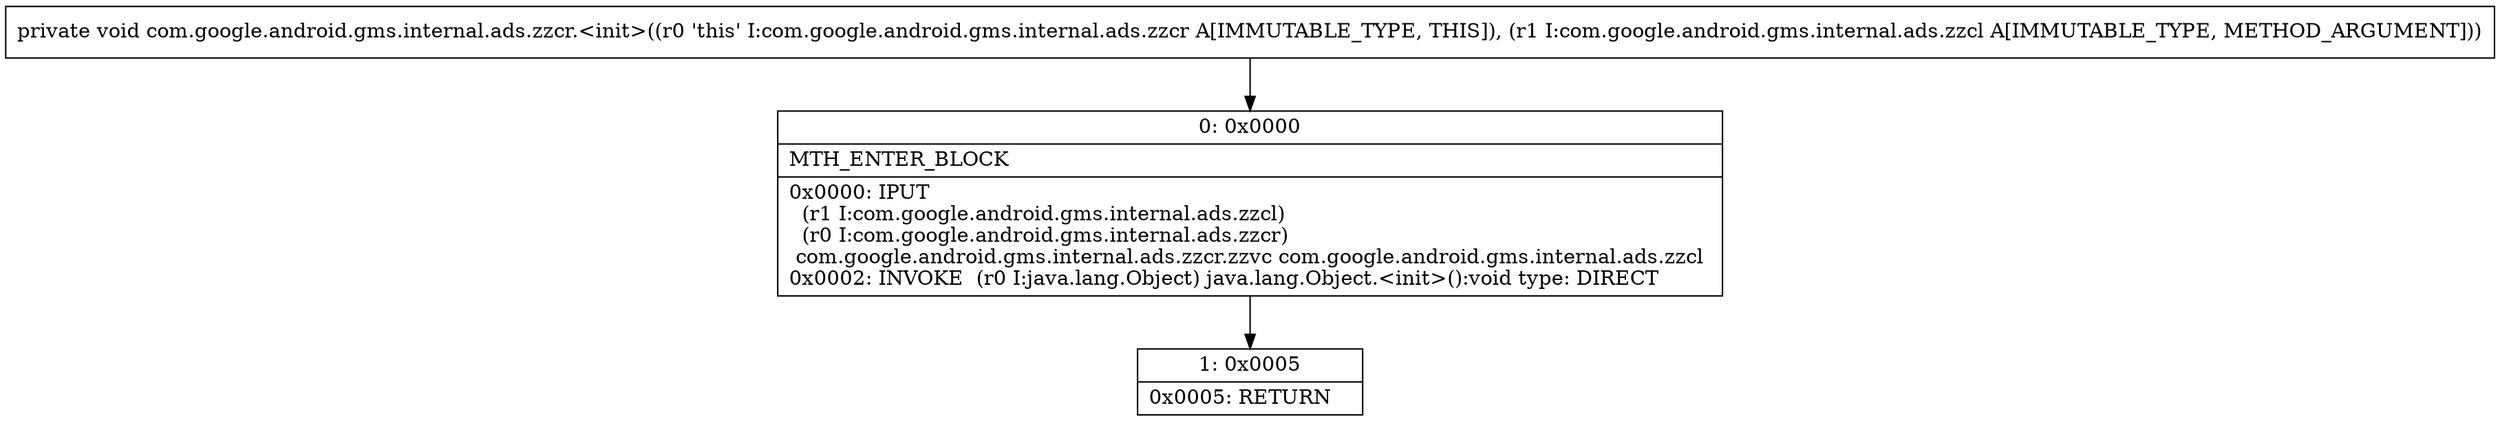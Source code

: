 digraph "CFG forcom.google.android.gms.internal.ads.zzcr.\<init\>(Lcom\/google\/android\/gms\/internal\/ads\/zzcl;)V" {
Node_0 [shape=record,label="{0\:\ 0x0000|MTH_ENTER_BLOCK\l|0x0000: IPUT  \l  (r1 I:com.google.android.gms.internal.ads.zzcl)\l  (r0 I:com.google.android.gms.internal.ads.zzcr)\l com.google.android.gms.internal.ads.zzcr.zzvc com.google.android.gms.internal.ads.zzcl \l0x0002: INVOKE  (r0 I:java.lang.Object) java.lang.Object.\<init\>():void type: DIRECT \l}"];
Node_1 [shape=record,label="{1\:\ 0x0005|0x0005: RETURN   \l}"];
MethodNode[shape=record,label="{private void com.google.android.gms.internal.ads.zzcr.\<init\>((r0 'this' I:com.google.android.gms.internal.ads.zzcr A[IMMUTABLE_TYPE, THIS]), (r1 I:com.google.android.gms.internal.ads.zzcl A[IMMUTABLE_TYPE, METHOD_ARGUMENT])) }"];
MethodNode -> Node_0;
Node_0 -> Node_1;
}


